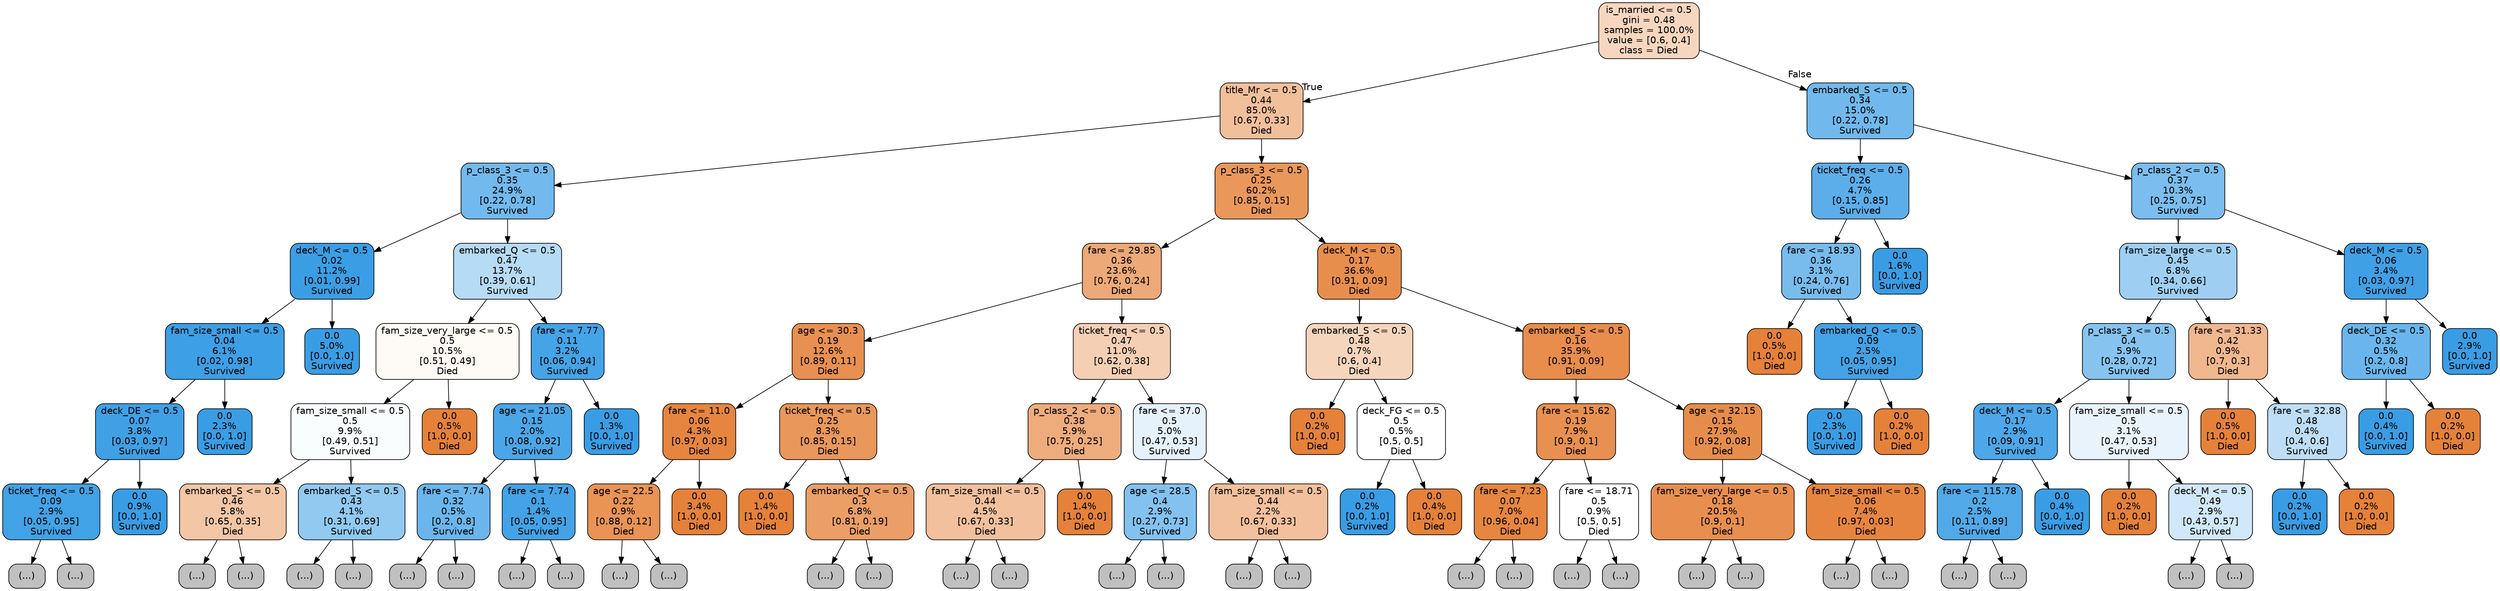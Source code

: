 digraph Tree {
node [shape=box, style="filled, rounded", color="black", fontname=helvetica] ;
edge [fontname=helvetica] ;
0 [label="is_married <= 0.5\ngini = 0.48\nsamples = 100.0%\nvalue = [0.6, 0.4]\nclass = Died", fillcolor="#f7d6bf"] ;
1 [label="title_Mr <= 0.5\n0.44\n85.0%\n[0.67, 0.33]\nDied", fillcolor="#f2bf9b"] ;
0 -> 1 [labeldistance=2.5, labelangle=45, headlabel="True"] ;
2 [label="p_class_3 <= 0.5\n0.35\n24.9%\n[0.22, 0.78]\nSurvived", fillcolor="#72b9ed"] ;
1 -> 2 ;
3 [label="deck_M <= 0.5\n0.02\n11.2%\n[0.01, 0.99]\nSurvived", fillcolor="#3b9ee5"] ;
2 -> 3 ;
4 [label="fam_size_small <= 0.5\n0.04\n6.1%\n[0.02, 0.98]\nSurvived", fillcolor="#3d9fe6"] ;
3 -> 4 ;
5 [label="deck_DE <= 0.5\n0.07\n3.8%\n[0.03, 0.97]\nSurvived", fillcolor="#40a0e6"] ;
4 -> 5 ;
6 [label="ticket_freq <= 0.5\n0.09\n2.9%\n[0.05, 0.95]\nSurvived", fillcolor="#42a2e6"] ;
5 -> 6 ;
7 [label="(...)", fillcolor="#C0C0C0"] ;
6 -> 7 ;
8 [label="(...)", fillcolor="#C0C0C0"] ;
6 -> 8 ;
13 [label="0.0\n0.9%\n[0.0, 1.0]\nSurvived", fillcolor="#399de5"] ;
5 -> 13 ;
14 [label="0.0\n2.3%\n[0.0, 1.0]\nSurvived", fillcolor="#399de5"] ;
4 -> 14 ;
15 [label="0.0\n5.0%\n[0.0, 1.0]\nSurvived", fillcolor="#399de5"] ;
3 -> 15 ;
16 [label="embarked_Q <= 0.5\n0.47\n13.7%\n[0.39, 0.61]\nSurvived", fillcolor="#b6dbf5"] ;
2 -> 16 ;
17 [label="fam_size_very_large <= 0.5\n0.5\n10.5%\n[0.51, 0.49]\nDied", fillcolor="#fefaf6"] ;
16 -> 17 ;
18 [label="fam_size_small <= 0.5\n0.5\n9.9%\n[0.49, 0.51]\nSurvived", fillcolor="#fafdfe"] ;
17 -> 18 ;
19 [label="embarked_S <= 0.5\n0.46\n5.8%\n[0.65, 0.35]\nDied", fillcolor="#f3c6a6"] ;
18 -> 19 ;
20 [label="(...)", fillcolor="#C0C0C0"] ;
19 -> 20 ;
21 [label="(...)", fillcolor="#C0C0C0"] ;
19 -> 21 ;
54 [label="embarked_S <= 0.5\n0.43\n4.1%\n[0.31, 0.69]\nSurvived", fillcolor="#91c9f1"] ;
18 -> 54 ;
55 [label="(...)", fillcolor="#C0C0C0"] ;
54 -> 55 ;
66 [label="(...)", fillcolor="#C0C0C0"] ;
54 -> 66 ;
73 [label="0.0\n0.5%\n[1.0, 0.0]\nDied", fillcolor="#e58139"] ;
17 -> 73 ;
74 [label="fare <= 7.77\n0.11\n3.2%\n[0.06, 0.94]\nSurvived", fillcolor="#45a3e7"] ;
16 -> 74 ;
75 [label="age <= 21.05\n0.15\n2.0%\n[0.08, 0.92]\nSurvived", fillcolor="#4ba6e7"] ;
74 -> 75 ;
76 [label="fare <= 7.74\n0.32\n0.5%\n[0.2, 0.8]\nSurvived", fillcolor="#6ab6ec"] ;
75 -> 76 ;
77 [label="(...)", fillcolor="#C0C0C0"] ;
76 -> 77 ;
78 [label="(...)", fillcolor="#C0C0C0"] ;
76 -> 78 ;
81 [label="fare <= 7.74\n0.1\n1.4%\n[0.05, 0.95]\nSurvived", fillcolor="#44a2e6"] ;
75 -> 81 ;
82 [label="(...)", fillcolor="#C0C0C0"] ;
81 -> 82 ;
83 [label="(...)", fillcolor="#C0C0C0"] ;
81 -> 83 ;
86 [label="0.0\n1.3%\n[0.0, 1.0]\nSurvived", fillcolor="#399de5"] ;
74 -> 86 ;
87 [label="p_class_3 <= 0.5\n0.25\n60.2%\n[0.85, 0.15]\nDied", fillcolor="#ea975b"] ;
1 -> 87 ;
88 [label="fare <= 29.85\n0.36\n23.6%\n[0.76, 0.24]\nDied", fillcolor="#eda977"] ;
87 -> 88 ;
89 [label="age <= 30.3\n0.19\n12.6%\n[0.89, 0.11]\nDied", fillcolor="#e89051"] ;
88 -> 89 ;
90 [label="fare <= 11.0\n0.06\n4.3%\n[0.97, 0.03]\nDied", fillcolor="#e6853f"] ;
89 -> 90 ;
91 [label="age <= 22.5\n0.22\n0.9%\n[0.88, 0.12]\nDied", fillcolor="#e99355"] ;
90 -> 91 ;
92 [label="(...)", fillcolor="#C0C0C0"] ;
91 -> 92 ;
93 [label="(...)", fillcolor="#C0C0C0"] ;
91 -> 93 ;
94 [label="0.0\n3.4%\n[1.0, 0.0]\nDied", fillcolor="#e58139"] ;
90 -> 94 ;
95 [label="ticket_freq <= 0.5\n0.25\n8.3%\n[0.85, 0.15]\nDied", fillcolor="#e9975b"] ;
89 -> 95 ;
96 [label="0.0\n1.4%\n[1.0, 0.0]\nDied", fillcolor="#e58139"] ;
95 -> 96 ;
97 [label="embarked_Q <= 0.5\n0.3\n6.8%\n[0.81, 0.19]\nDied", fillcolor="#eb9e66"] ;
95 -> 97 ;
98 [label="(...)", fillcolor="#C0C0C0"] ;
97 -> 98 ;
127 [label="(...)", fillcolor="#C0C0C0"] ;
97 -> 127 ;
128 [label="ticket_freq <= 0.5\n0.47\n11.0%\n[0.62, 0.38]\nDied", fillcolor="#f5cfb4"] ;
88 -> 128 ;
129 [label="p_class_2 <= 0.5\n0.38\n5.9%\n[0.75, 0.25]\nDied", fillcolor="#eeac7d"] ;
128 -> 129 ;
130 [label="fam_size_small <= 0.5\n0.44\n4.5%\n[0.67, 0.33]\nDied", fillcolor="#f2c09c"] ;
129 -> 130 ;
131 [label="(...)", fillcolor="#C0C0C0"] ;
130 -> 131 ;
136 [label="(...)", fillcolor="#C0C0C0"] ;
130 -> 136 ;
159 [label="0.0\n1.4%\n[1.0, 0.0]\nDied", fillcolor="#e58139"] ;
129 -> 159 ;
160 [label="fare <= 37.0\n0.5\n5.0%\n[0.47, 0.53]\nSurvived", fillcolor="#e5f2fc"] ;
128 -> 160 ;
161 [label="age <= 28.5\n0.4\n2.9%\n[0.27, 0.73]\nSurvived", fillcolor="#83c2ef"] ;
160 -> 161 ;
162 [label="(...)", fillcolor="#C0C0C0"] ;
161 -> 162 ;
163 [label="(...)", fillcolor="#C0C0C0"] ;
161 -> 163 ;
184 [label="fam_size_small <= 0.5\n0.44\n2.2%\n[0.67, 0.33]\nDied", fillcolor="#f2c09c"] ;
160 -> 184 ;
185 [label="(...)", fillcolor="#C0C0C0"] ;
184 -> 185 ;
186 [label="(...)", fillcolor="#C0C0C0"] ;
184 -> 186 ;
193 [label="deck_M <= 0.5\n0.17\n36.6%\n[0.91, 0.09]\nDied", fillcolor="#e88e4d"] ;
87 -> 193 ;
194 [label="embarked_S <= 0.5\n0.48\n0.7%\n[0.6, 0.4]\nDied", fillcolor="#f6d5bd"] ;
193 -> 194 ;
195 [label="0.0\n0.2%\n[1.0, 0.0]\nDied", fillcolor="#e58139"] ;
194 -> 195 ;
196 [label="deck_FG <= 0.5\n0.5\n0.5%\n[0.5, 0.5]\nDied", fillcolor="#ffffff"] ;
194 -> 196 ;
197 [label="0.0\n0.2%\n[0.0, 1.0]\nSurvived", fillcolor="#399de5"] ;
196 -> 197 ;
198 [label="0.0\n0.4%\n[1.0, 0.0]\nDied", fillcolor="#e58139"] ;
196 -> 198 ;
199 [label="embarked_S <= 0.5\n0.16\n35.9%\n[0.91, 0.09]\nDied", fillcolor="#e88d4c"] ;
193 -> 199 ;
200 [label="fare <= 15.62\n0.19\n7.9%\n[0.9, 0.1]\nDied", fillcolor="#e89050"] ;
199 -> 200 ;
201 [label="fare <= 7.23\n0.07\n7.0%\n[0.96, 0.04]\nDied", fillcolor="#e68640"] ;
200 -> 201 ;
202 [label="(...)", fillcolor="#C0C0C0"] ;
201 -> 202 ;
203 [label="(...)", fillcolor="#C0C0C0"] ;
201 -> 203 ;
216 [label="fare <= 18.71\n0.5\n0.9%\n[0.5, 0.5]\nDied", fillcolor="#ffffff"] ;
200 -> 216 ;
217 [label="(...)", fillcolor="#C0C0C0"] ;
216 -> 217 ;
218 [label="(...)", fillcolor="#C0C0C0"] ;
216 -> 218 ;
223 [label="age <= 32.15\n0.15\n27.9%\n[0.92, 0.08]\nDied", fillcolor="#e78d4b"] ;
199 -> 223 ;
224 [label="fam_size_very_large <= 0.5\n0.18\n20.5%\n[0.9, 0.1]\nDied", fillcolor="#e88f4f"] ;
223 -> 224 ;
225 [label="(...)", fillcolor="#C0C0C0"] ;
224 -> 225 ;
294 [label="(...)", fillcolor="#C0C0C0"] ;
224 -> 294 ;
295 [label="fam_size_small <= 0.5\n0.06\n7.4%\n[0.97, 0.03]\nDied", fillcolor="#e6853f"] ;
223 -> 295 ;
296 [label="(...)", fillcolor="#C0C0C0"] ;
295 -> 296 ;
309 [label="(...)", fillcolor="#C0C0C0"] ;
295 -> 309 ;
310 [label="embarked_S <= 0.5\n0.34\n15.0%\n[0.22, 0.78]\nSurvived", fillcolor="#71b9ec"] ;
0 -> 310 [labeldistance=2.5, labelangle=-45, headlabel="False"] ;
311 [label="ticket_freq <= 0.5\n0.26\n4.7%\n[0.15, 0.85]\nSurvived", fillcolor="#5caeea"] ;
310 -> 311 ;
312 [label="fare <= 18.93\n0.36\n3.1%\n[0.24, 0.76]\nSurvived", fillcolor="#78bced"] ;
311 -> 312 ;
313 [label="0.0\n0.5%\n[1.0, 0.0]\nDied", fillcolor="#e58139"] ;
312 -> 313 ;
314 [label="embarked_Q <= 0.5\n0.09\n2.5%\n[0.05, 0.95]\nSurvived", fillcolor="#43a2e6"] ;
312 -> 314 ;
315 [label="0.0\n2.3%\n[0.0, 1.0]\nSurvived", fillcolor="#399de5"] ;
314 -> 315 ;
316 [label="0.0\n0.2%\n[1.0, 0.0]\nDied", fillcolor="#e58139"] ;
314 -> 316 ;
317 [label="0.0\n1.6%\n[0.0, 1.0]\nSurvived", fillcolor="#399de5"] ;
311 -> 317 ;
318 [label="p_class_2 <= 0.5\n0.37\n10.3%\n[0.25, 0.75]\nSurvived", fillcolor="#7abdee"] ;
310 -> 318 ;
319 [label="fam_size_large <= 0.5\n0.45\n6.8%\n[0.34, 0.66]\nSurvived", fillcolor="#9ecff2"] ;
318 -> 319 ;
320 [label="p_class_3 <= 0.5\n0.4\n5.9%\n[0.28, 0.72]\nSurvived", fillcolor="#86c3ef"] ;
319 -> 320 ;
321 [label="deck_M <= 0.5\n0.17\n2.9%\n[0.09, 0.91]\nSurvived", fillcolor="#4da7e8"] ;
320 -> 321 ;
322 [label="fare <= 115.78\n0.2\n2.5%\n[0.11, 0.89]\nSurvived", fillcolor="#52a9e8"] ;
321 -> 322 ;
323 [label="(...)", fillcolor="#C0C0C0"] ;
322 -> 323 ;
324 [label="(...)", fillcolor="#C0C0C0"] ;
322 -> 324 ;
327 [label="0.0\n0.4%\n[0.0, 1.0]\nSurvived", fillcolor="#399de5"] ;
321 -> 327 ;
328 [label="fam_size_small <= 0.5\n0.5\n3.1%\n[0.47, 0.53]\nSurvived", fillcolor="#e8f3fc"] ;
320 -> 328 ;
329 [label="0.0\n0.2%\n[1.0, 0.0]\nDied", fillcolor="#e58139"] ;
328 -> 329 ;
330 [label="deck_M <= 0.5\n0.49\n2.9%\n[0.43, 0.57]\nSurvived", fillcolor="#d0e8f9"] ;
328 -> 330 ;
331 [label="(...)", fillcolor="#C0C0C0"] ;
330 -> 331 ;
332 [label="(...)", fillcolor="#C0C0C0"] ;
330 -> 332 ;
347 [label="fare <= 31.33\n0.42\n0.9%\n[0.7, 0.3]\nDied", fillcolor="#f0b78e"] ;
319 -> 347 ;
348 [label="0.0\n0.5%\n[1.0, 0.0]\nDied", fillcolor="#e58139"] ;
347 -> 348 ;
349 [label="fare <= 32.88\n0.48\n0.4%\n[0.4, 0.6]\nSurvived", fillcolor="#bddef6"] ;
347 -> 349 ;
350 [label="0.0\n0.2%\n[0.0, 1.0]\nSurvived", fillcolor="#399de5"] ;
349 -> 350 ;
351 [label="0.0\n0.2%\n[1.0, 0.0]\nDied", fillcolor="#e58139"] ;
349 -> 351 ;
352 [label="deck_M <= 0.5\n0.06\n3.4%\n[0.03, 0.97]\nSurvived", fillcolor="#40a0e6"] ;
318 -> 352 ;
353 [label="deck_DE <= 0.5\n0.32\n0.5%\n[0.2, 0.8]\nSurvived", fillcolor="#6ab6ec"] ;
352 -> 353 ;
354 [label="0.0\n0.4%\n[0.0, 1.0]\nSurvived", fillcolor="#399de5"] ;
353 -> 354 ;
355 [label="0.0\n0.2%\n[1.0, 0.0]\nDied", fillcolor="#e58139"] ;
353 -> 355 ;
356 [label="0.0\n2.9%\n[0.0, 1.0]\nSurvived", fillcolor="#399de5"] ;
352 -> 356 ;
}